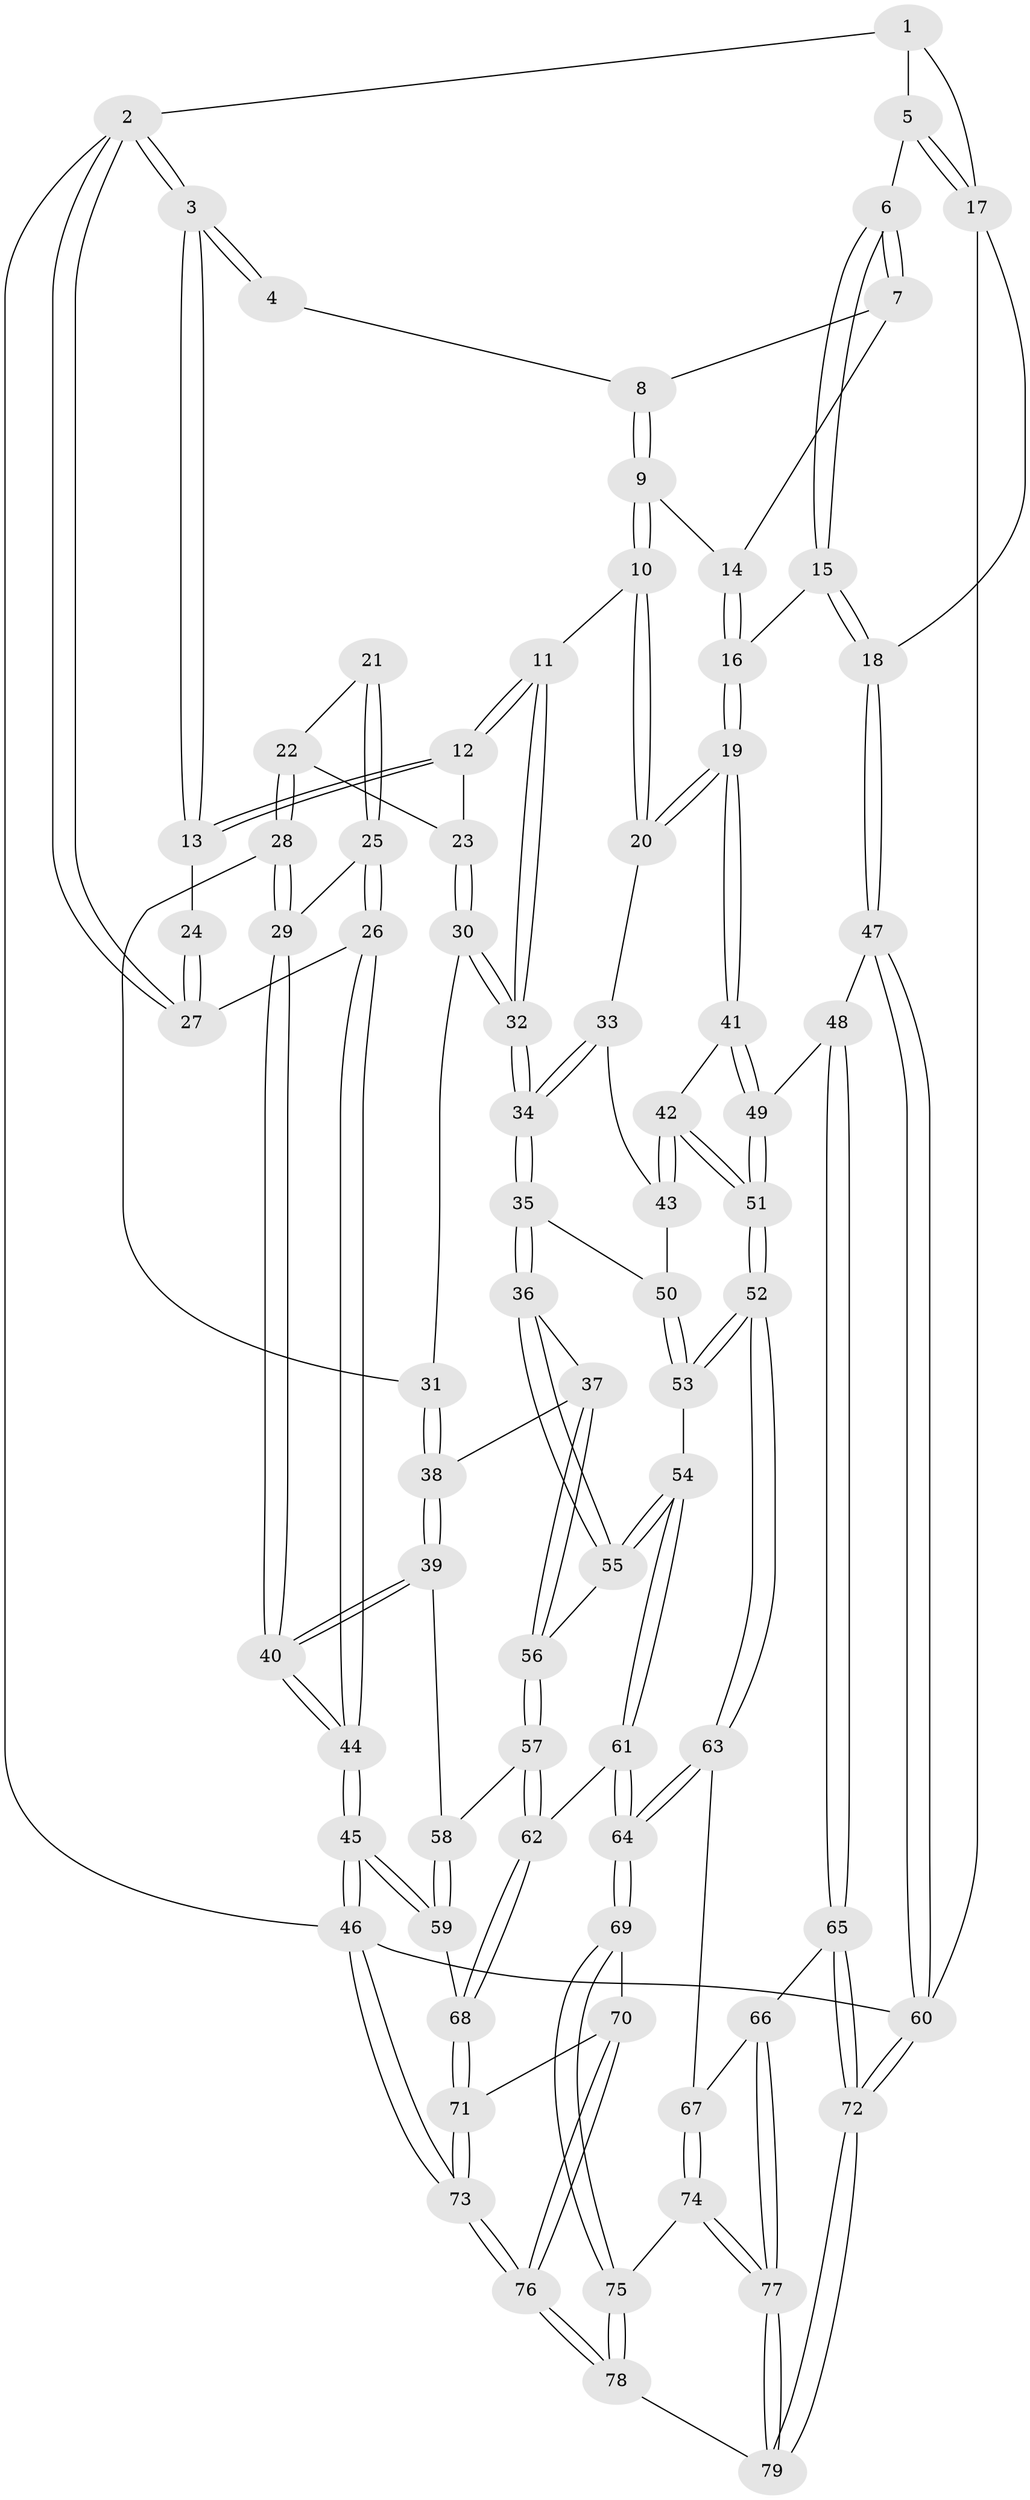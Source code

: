 // Generated by graph-tools (version 1.1) at 2025/27/03/09/25 03:27:13]
// undirected, 79 vertices, 194 edges
graph export_dot {
graph [start="1"]
  node [color=gray90,style=filled];
  1 [pos="+0.8401279004197693+0"];
  2 [pos="+0+0"];
  3 [pos="+0.38841408277669+0"];
  4 [pos="+0.6775634894111556+0"];
  5 [pos="+0.9256083528898367+0.12042242360457268"];
  6 [pos="+0.9086407032733128+0.13144547440810841"];
  7 [pos="+0.7827236549525773+0.09274797449809395"];
  8 [pos="+0.6807795402978187+0"];
  9 [pos="+0.643819441672729+0.17117457598322455"];
  10 [pos="+0.5740336032702307+0.27665767945518827"];
  11 [pos="+0.4898831110193992+0.27316794410859097"];
  12 [pos="+0.38474562491560077+0.14085642606277202"];
  13 [pos="+0.3677145443024727+0.06860415578219461"];
  14 [pos="+0.7667719588835914+0.1321325775717381"];
  15 [pos="+0.8518632840164408+0.35321978898974427"];
  16 [pos="+0.79318602501517+0.35308809146491227"];
  17 [pos="+1+0.11387922180647149"];
  18 [pos="+1+0.46421396128725506"];
  19 [pos="+0.7792330460670187+0.357365272292177"];
  20 [pos="+0.7276874337170224+0.3516042693639414"];
  21 [pos="+0.12835714843021012+0.24066640731744474"];
  22 [pos="+0.14447609828920674+0.2621185030178254"];
  23 [pos="+0.32919349009228865+0.19298912339585847"];
  24 [pos="+0.12376571177811692+0.13718147888638346"];
  25 [pos="+0+0.25200134652868683"];
  26 [pos="+0+0.022545625373326043"];
  27 [pos="+0+0"];
  28 [pos="+0.13749112429478763+0.39192493080977153"];
  29 [pos="+0.1163100479165448+0.3984982762508198"];
  30 [pos="+0.2113516389483527+0.3798649630215411"];
  31 [pos="+0.16723076295664988+0.3972522829371016"];
  32 [pos="+0.42981920678734226+0.4435612216661561"];
  33 [pos="+0.650654231257979+0.4586288785602761"];
  34 [pos="+0.43065360577526607+0.4692528890210272"];
  35 [pos="+0.43014711457477484+0.4780540965863315"];
  36 [pos="+0.34794242455813645+0.5698369546705071"];
  37 [pos="+0.29836842290310606+0.5674871499682848"];
  38 [pos="+0.25411047505928713+0.5595139350342915"];
  39 [pos="+0.1247236534760751+0.6263342168835826"];
  40 [pos="+0+0.5580617297106605"];
  41 [pos="+0.7549138625830113+0.5142342183661504"];
  42 [pos="+0.6450510547658349+0.5799101729698768"];
  43 [pos="+0.6185270102383951+0.5364985627358799"];
  44 [pos="+0+0.5831073910559037"];
  45 [pos="+0+0.890865426467744"];
  46 [pos="+0+1"];
  47 [pos="+1+0.5719314706073477"];
  48 [pos="+0.9441087481036485+0.651738842180031"];
  49 [pos="+0.7952738846123011+0.6099228187258889"];
  50 [pos="+0.4654941794645069+0.5054691577258882"];
  51 [pos="+0.6462465657868427+0.6940276765381173"];
  52 [pos="+0.6403252735666854+0.7057464114641974"];
  53 [pos="+0.5340445337185507+0.6373586728401658"];
  54 [pos="+0.39188002926730114+0.7095463402796724"];
  55 [pos="+0.36087434162706555+0.6363970700466388"];
  56 [pos="+0.21606115657912145+0.7294318673897119"];
  57 [pos="+0.19695975894120818+0.7483783577668093"];
  58 [pos="+0.1282755823073792+0.6338483609107063"];
  59 [pos="+0.0697657695280873+0.7999582823679601"];
  60 [pos="+1+1"];
  61 [pos="+0.39287129293659107+0.7205611303208129"];
  62 [pos="+0.19768571326728857+0.7530508009777136"];
  63 [pos="+0.6403951721412285+0.7115833288362162"];
  64 [pos="+0.42366111963370645+0.8088071853598513"];
  65 [pos="+0.8001617593087466+0.8397654044840644"];
  66 [pos="+0.7283533267570014+0.8066325144163258"];
  67 [pos="+0.6826453680833529+0.7780930996014682"];
  68 [pos="+0.19304191143150723+0.7903437326168856"];
  69 [pos="+0.4208576325808206+0.8199814384511005"];
  70 [pos="+0.2738798258303973+0.8461687571053118"];
  71 [pos="+0.20024119746383853+0.8049003110304995"];
  72 [pos="+0.9991165269660649+1"];
  73 [pos="+0+1"];
  74 [pos="+0.5923674846616384+0.8811416068196901"];
  75 [pos="+0.44818978768965545+0.8960841114137532"];
  76 [pos="+0.2365249307263621+1"];
  77 [pos="+0.6272592357876074+0.9685482310090938"];
  78 [pos="+0.4267454341805618+1"];
  79 [pos="+0.6576955617456158+1"];
  1 -- 2;
  1 -- 5;
  1 -- 17;
  2 -- 3;
  2 -- 3;
  2 -- 27;
  2 -- 27;
  2 -- 46;
  3 -- 4;
  3 -- 4;
  3 -- 13;
  3 -- 13;
  4 -- 8;
  5 -- 6;
  5 -- 17;
  5 -- 17;
  6 -- 7;
  6 -- 7;
  6 -- 15;
  6 -- 15;
  7 -- 8;
  7 -- 14;
  8 -- 9;
  8 -- 9;
  9 -- 10;
  9 -- 10;
  9 -- 14;
  10 -- 11;
  10 -- 20;
  10 -- 20;
  11 -- 12;
  11 -- 12;
  11 -- 32;
  11 -- 32;
  12 -- 13;
  12 -- 13;
  12 -- 23;
  13 -- 24;
  14 -- 16;
  14 -- 16;
  15 -- 16;
  15 -- 18;
  15 -- 18;
  16 -- 19;
  16 -- 19;
  17 -- 18;
  17 -- 60;
  18 -- 47;
  18 -- 47;
  19 -- 20;
  19 -- 20;
  19 -- 41;
  19 -- 41;
  20 -- 33;
  21 -- 22;
  21 -- 25;
  21 -- 25;
  22 -- 23;
  22 -- 28;
  22 -- 28;
  23 -- 30;
  23 -- 30;
  24 -- 27;
  24 -- 27;
  25 -- 26;
  25 -- 26;
  25 -- 29;
  26 -- 27;
  26 -- 44;
  26 -- 44;
  28 -- 29;
  28 -- 29;
  28 -- 31;
  29 -- 40;
  29 -- 40;
  30 -- 31;
  30 -- 32;
  30 -- 32;
  31 -- 38;
  31 -- 38;
  32 -- 34;
  32 -- 34;
  33 -- 34;
  33 -- 34;
  33 -- 43;
  34 -- 35;
  34 -- 35;
  35 -- 36;
  35 -- 36;
  35 -- 50;
  36 -- 37;
  36 -- 55;
  36 -- 55;
  37 -- 38;
  37 -- 56;
  37 -- 56;
  38 -- 39;
  38 -- 39;
  39 -- 40;
  39 -- 40;
  39 -- 58;
  40 -- 44;
  40 -- 44;
  41 -- 42;
  41 -- 49;
  41 -- 49;
  42 -- 43;
  42 -- 43;
  42 -- 51;
  42 -- 51;
  43 -- 50;
  44 -- 45;
  44 -- 45;
  45 -- 46;
  45 -- 46;
  45 -- 59;
  45 -- 59;
  46 -- 73;
  46 -- 73;
  46 -- 60;
  47 -- 48;
  47 -- 60;
  47 -- 60;
  48 -- 49;
  48 -- 65;
  48 -- 65;
  49 -- 51;
  49 -- 51;
  50 -- 53;
  50 -- 53;
  51 -- 52;
  51 -- 52;
  52 -- 53;
  52 -- 53;
  52 -- 63;
  52 -- 63;
  53 -- 54;
  54 -- 55;
  54 -- 55;
  54 -- 61;
  54 -- 61;
  55 -- 56;
  56 -- 57;
  56 -- 57;
  57 -- 58;
  57 -- 62;
  57 -- 62;
  58 -- 59;
  58 -- 59;
  59 -- 68;
  60 -- 72;
  60 -- 72;
  61 -- 62;
  61 -- 64;
  61 -- 64;
  62 -- 68;
  62 -- 68;
  63 -- 64;
  63 -- 64;
  63 -- 67;
  64 -- 69;
  64 -- 69;
  65 -- 66;
  65 -- 72;
  65 -- 72;
  66 -- 67;
  66 -- 77;
  66 -- 77;
  67 -- 74;
  67 -- 74;
  68 -- 71;
  68 -- 71;
  69 -- 70;
  69 -- 75;
  69 -- 75;
  70 -- 71;
  70 -- 76;
  70 -- 76;
  71 -- 73;
  71 -- 73;
  72 -- 79;
  72 -- 79;
  73 -- 76;
  73 -- 76;
  74 -- 75;
  74 -- 77;
  74 -- 77;
  75 -- 78;
  75 -- 78;
  76 -- 78;
  76 -- 78;
  77 -- 79;
  77 -- 79;
  78 -- 79;
}
